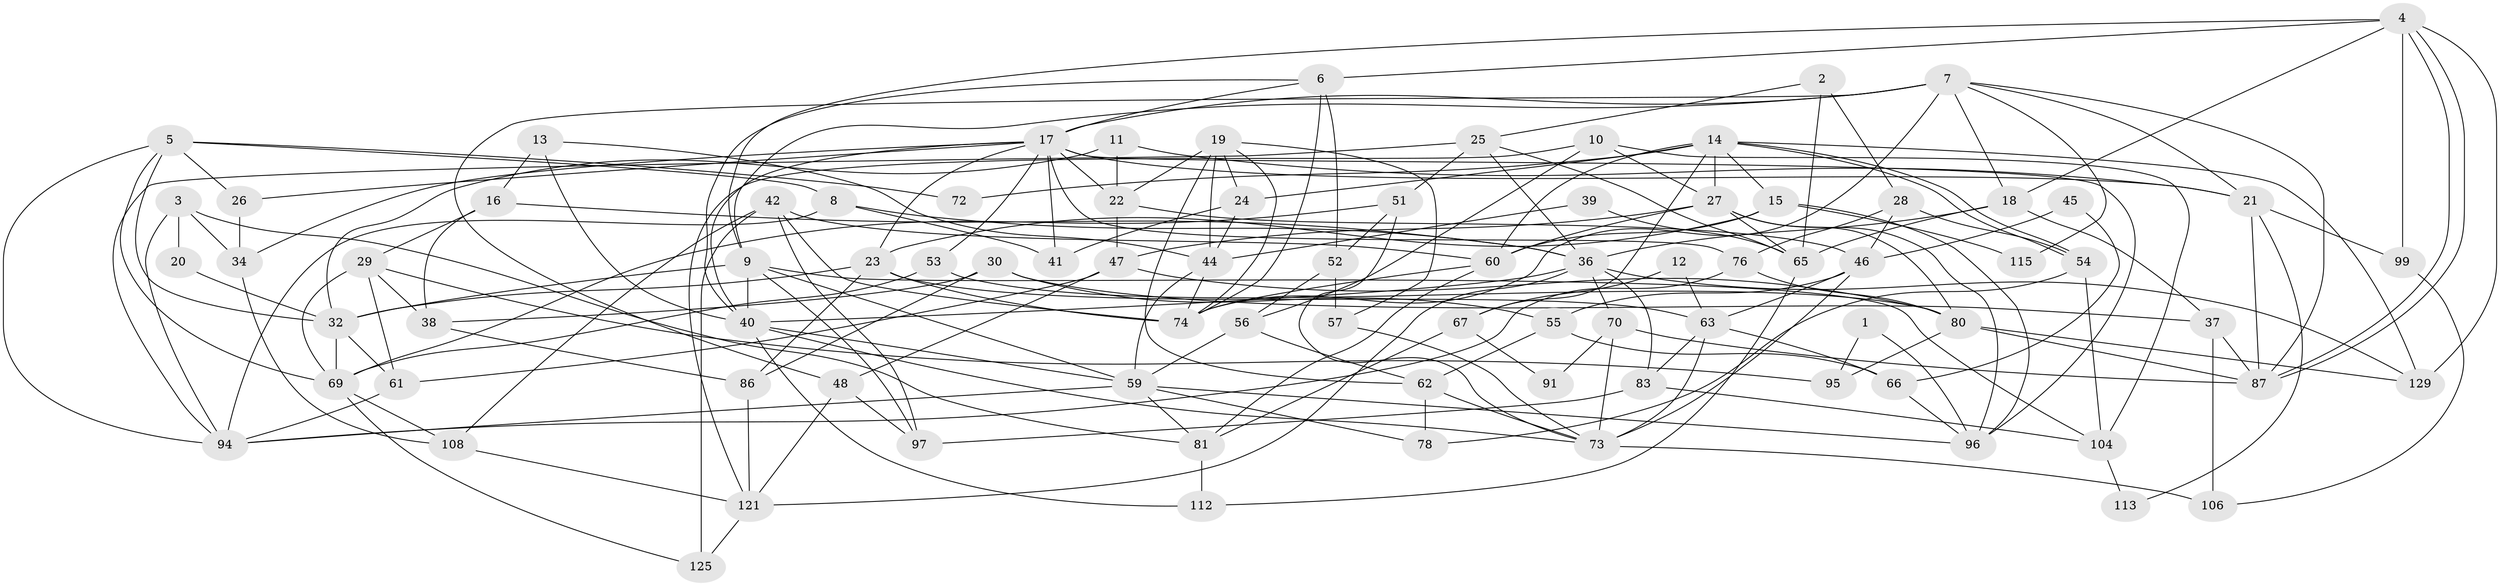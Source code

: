 // original degree distribution, {2: 0.1450381679389313, 3: 0.20610687022900764, 5: 0.16793893129770993, 6: 0.09923664122137404, 4: 0.3435114503816794, 8: 0.015267175572519083, 7: 0.022900763358778626}
// Generated by graph-tools (version 1.1) at 2025/42/03/06/25 10:42:01]
// undirected, 86 vertices, 204 edges
graph export_dot {
graph [start="1"]
  node [color=gray90,style=filled];
  1;
  2;
  3;
  4 [super="+120"];
  5 [super="+114"];
  6;
  7 [super="+85"];
  8;
  9 [super="+92"];
  10 [super="+50"];
  11 [super="+124"];
  12;
  13;
  14 [super="+101"];
  15 [super="+93"];
  16;
  17 [super="+82"];
  18 [super="+103"];
  19;
  20;
  21 [super="+58"];
  22 [super="+35"];
  23 [super="+33"];
  24;
  25 [super="+31"];
  26;
  27 [super="+64"];
  28 [super="+122"];
  29 [super="+71"];
  30;
  32 [super="+100"];
  34 [super="+68"];
  36 [super="+43"];
  37;
  38;
  39;
  40 [super="+131"];
  41 [super="+49"];
  42;
  44 [super="+127"];
  45;
  46 [super="+75"];
  47 [super="+116"];
  48 [super="+123"];
  51;
  52 [super="+118"];
  53;
  54 [super="+77"];
  55 [super="+79"];
  56;
  57;
  59 [super="+107"];
  60 [super="+90"];
  61;
  62 [super="+105"];
  63 [super="+110"];
  65 [super="+102"];
  66 [super="+130"];
  67 [super="+117"];
  69 [super="+89"];
  70;
  72;
  73 [super="+88"];
  74 [super="+84"];
  76;
  78;
  80 [super="+98"];
  81;
  83 [super="+119"];
  86;
  87 [super="+111"];
  91;
  94 [super="+128"];
  95;
  96;
  97 [super="+126"];
  99;
  104;
  106;
  108 [super="+109"];
  112;
  113;
  115;
  121;
  125;
  129;
  1 -- 96;
  1 -- 95;
  2 -- 28;
  2 -- 65;
  2 -- 25;
  3 -- 94;
  3 -- 20;
  3 -- 81;
  3 -- 34;
  4 -- 87;
  4 -- 87;
  4 -- 18;
  4 -- 129;
  4 -- 9;
  4 -- 99;
  4 -- 6;
  5 -- 26;
  5 -- 69;
  5 -- 8;
  5 -- 72;
  5 -- 94;
  5 -- 32;
  6 -- 74;
  6 -- 17;
  6 -- 52;
  6 -- 40;
  7 -- 87;
  7 -- 48;
  7 -- 17;
  7 -- 115;
  7 -- 21;
  7 -- 74;
  7 -- 18;
  7 -- 9;
  8 -- 36;
  8 -- 41;
  8 -- 94;
  9 -- 97;
  9 -- 104;
  9 -- 40;
  9 -- 32;
  9 -- 59;
  10 -- 56;
  10 -- 104;
  10 -- 121;
  10 -- 27;
  11 -- 32;
  11 -- 22;
  11 -- 21;
  12 -- 67;
  12 -- 63;
  13 -- 16;
  13 -- 40;
  13 -- 44;
  14 -- 54;
  14 -- 54;
  14 -- 24;
  14 -- 72;
  14 -- 129;
  14 -- 15;
  14 -- 67;
  14 -- 60;
  14 -- 27;
  15 -- 96;
  15 -- 115;
  15 -- 23;
  15 -- 60;
  16 -- 29;
  16 -- 38;
  16 -- 36;
  17 -- 26;
  17 -- 76;
  17 -- 96;
  17 -- 53;
  17 -- 22;
  17 -- 41;
  17 -- 23;
  17 -- 34;
  17 -- 40;
  17 -- 21;
  18 -- 36;
  18 -- 37;
  18 -- 65;
  19 -- 74;
  19 -- 24;
  19 -- 57;
  19 -- 62;
  19 -- 44;
  19 -- 22;
  20 -- 32;
  21 -- 87;
  21 -- 99;
  21 -- 113;
  22 -- 47;
  22 -- 46;
  23 -- 74;
  23 -- 86;
  23 -- 32;
  23 -- 63;
  24 -- 44;
  24 -- 41;
  25 -- 36;
  25 -- 65;
  25 -- 51;
  25 -- 94;
  26 -- 34;
  27 -- 96;
  27 -- 80;
  27 -- 65;
  27 -- 60;
  27 -- 47;
  28 -- 54;
  28 -- 76;
  28 -- 46;
  29 -- 61;
  29 -- 69;
  29 -- 38;
  29 -- 95;
  30 -- 38;
  30 -- 37;
  30 -- 86;
  30 -- 55;
  32 -- 61;
  32 -- 69;
  34 -- 108;
  36 -- 121;
  36 -- 40;
  36 -- 83;
  36 -- 129;
  36 -- 70;
  37 -- 87;
  37 -- 106;
  38 -- 86;
  39 -- 44;
  39 -- 65;
  40 -- 59 [weight=2];
  40 -- 112;
  40 -- 73;
  42 -- 60 [weight=2];
  42 -- 125;
  42 -- 97;
  42 -- 74;
  42 -- 108;
  44 -- 74;
  44 -- 59;
  45 -- 46;
  45 -- 66;
  46 -- 55;
  46 -- 73;
  46 -- 63;
  47 -- 61;
  47 -- 80 [weight=2];
  47 -- 48;
  48 -- 97 [weight=2];
  48 -- 121;
  51 -- 73;
  51 -- 52;
  51 -- 69;
  52 -- 56;
  52 -- 57;
  53 -- 80;
  53 -- 69;
  54 -- 104;
  54 -- 78;
  55 -- 62 [weight=2];
  55 -- 66;
  56 -- 59;
  56 -- 62;
  57 -- 73;
  59 -- 81;
  59 -- 78;
  59 -- 96;
  59 -- 94;
  60 -- 81;
  60 -- 74;
  61 -- 94;
  62 -- 73;
  62 -- 78;
  63 -- 66;
  63 -- 73 [weight=2];
  63 -- 83;
  65 -- 112;
  66 -- 96;
  67 -- 81;
  67 -- 91;
  69 -- 125;
  69 -- 108;
  70 -- 87;
  70 -- 91;
  70 -- 73;
  73 -- 106;
  76 -- 94;
  76 -- 80;
  80 -- 129;
  80 -- 95;
  80 -- 87 [weight=2];
  81 -- 112;
  83 -- 104;
  83 -- 97;
  86 -- 121;
  99 -- 106;
  104 -- 113;
  108 -- 121;
  121 -- 125;
}
